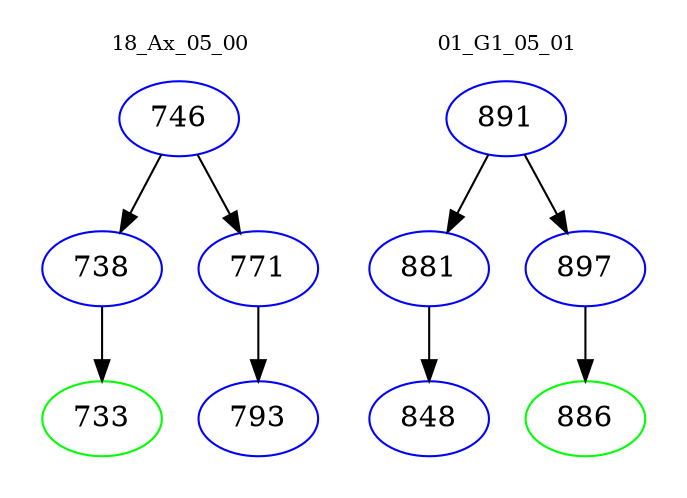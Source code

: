 digraph{
subgraph cluster_0 {
color = white
label = "18_Ax_05_00";
fontsize=10;
T0_746 [label="746", color="blue"]
T0_746 -> T0_738 [color="black"]
T0_738 [label="738", color="blue"]
T0_738 -> T0_733 [color="black"]
T0_733 [label="733", color="green"]
T0_746 -> T0_771 [color="black"]
T0_771 [label="771", color="blue"]
T0_771 -> T0_793 [color="black"]
T0_793 [label="793", color="blue"]
}
subgraph cluster_1 {
color = white
label = "01_G1_05_01";
fontsize=10;
T1_891 [label="891", color="blue"]
T1_891 -> T1_881 [color="black"]
T1_881 [label="881", color="blue"]
T1_881 -> T1_848 [color="black"]
T1_848 [label="848", color="blue"]
T1_891 -> T1_897 [color="black"]
T1_897 [label="897", color="blue"]
T1_897 -> T1_886 [color="black"]
T1_886 [label="886", color="green"]
}
}
